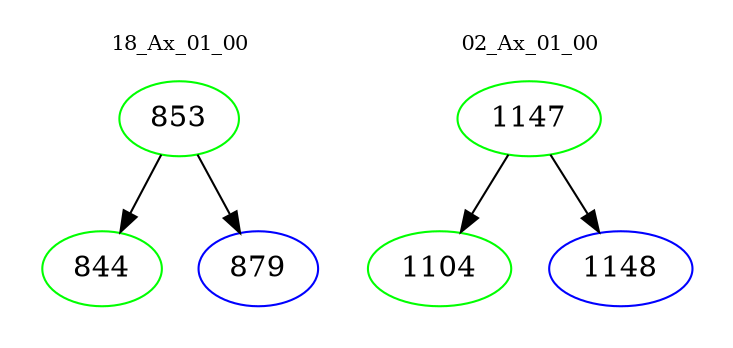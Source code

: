 digraph{
subgraph cluster_0 {
color = white
label = "18_Ax_01_00";
fontsize=10;
T0_853 [label="853", color="green"]
T0_853 -> T0_844 [color="black"]
T0_844 [label="844", color="green"]
T0_853 -> T0_879 [color="black"]
T0_879 [label="879", color="blue"]
}
subgraph cluster_1 {
color = white
label = "02_Ax_01_00";
fontsize=10;
T1_1147 [label="1147", color="green"]
T1_1147 -> T1_1104 [color="black"]
T1_1104 [label="1104", color="green"]
T1_1147 -> T1_1148 [color="black"]
T1_1148 [label="1148", color="blue"]
}
}
